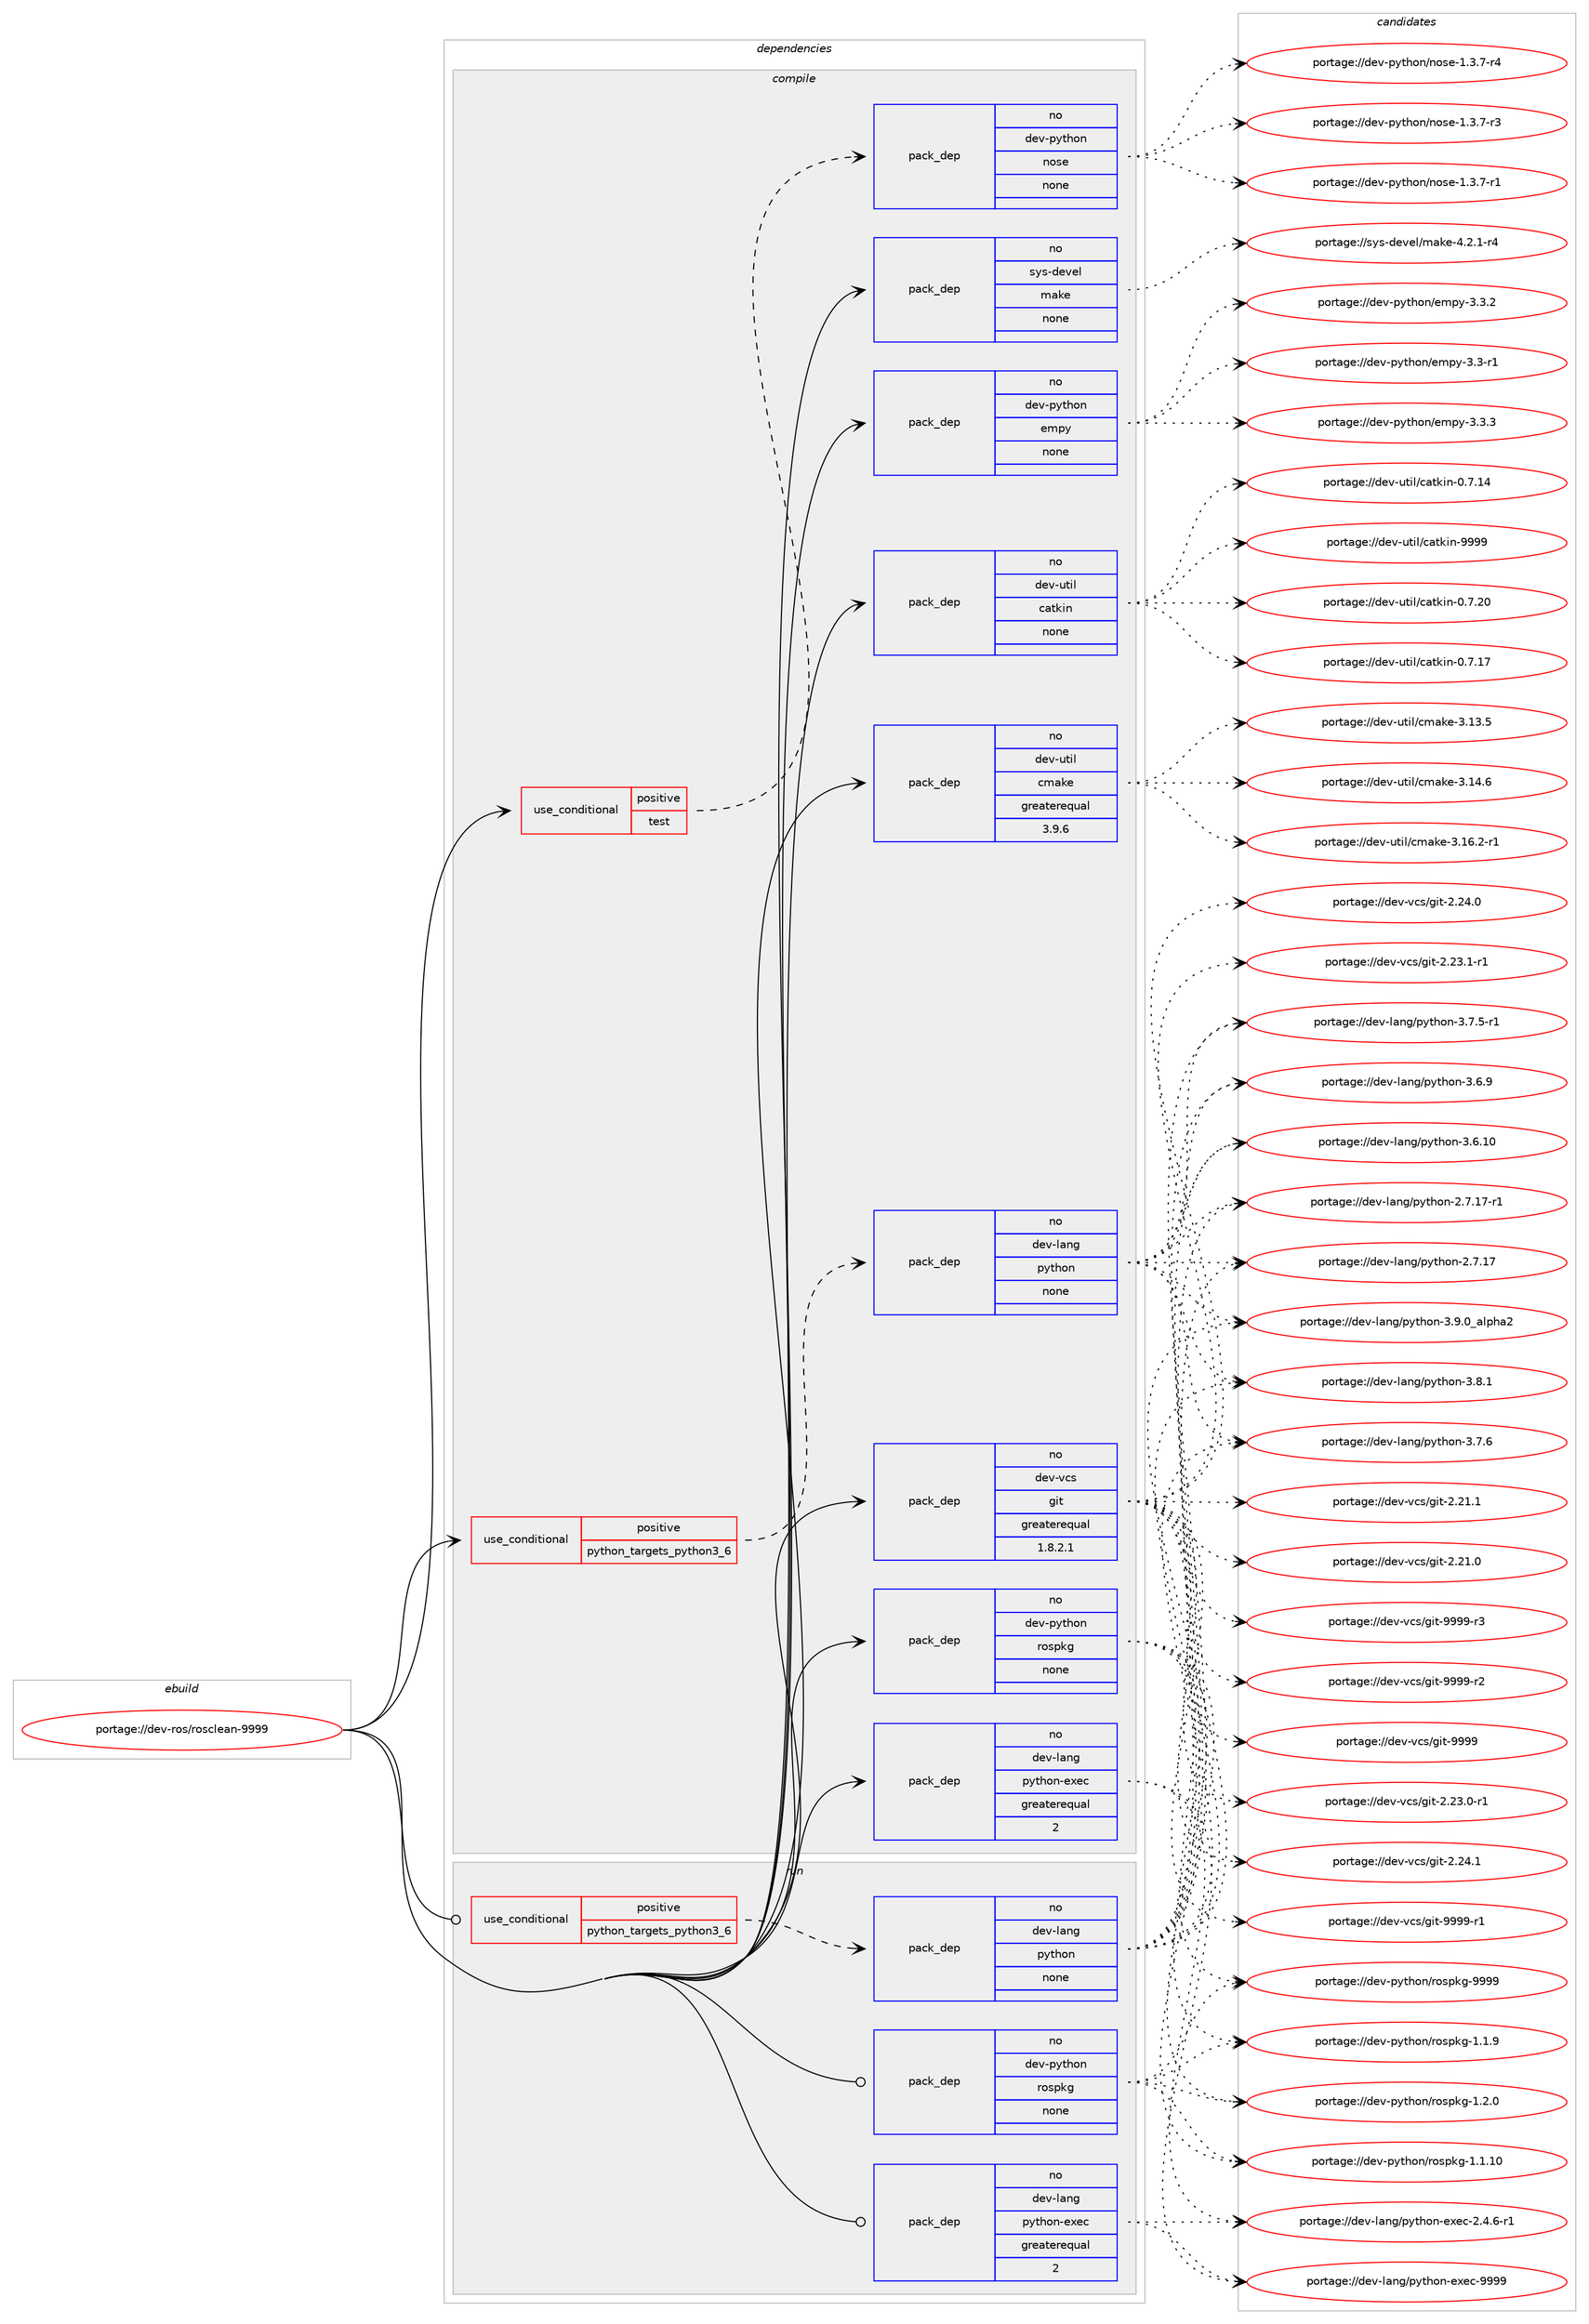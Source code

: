 digraph prolog {

# *************
# Graph options
# *************

newrank=true;
concentrate=true;
compound=true;
graph [rankdir=LR,fontname=Helvetica,fontsize=10,ranksep=1.5];#, ranksep=2.5, nodesep=0.2];
edge  [arrowhead=vee];
node  [fontname=Helvetica,fontsize=10];

# **********
# The ebuild
# **********

subgraph cluster_leftcol {
color=gray;
rank=same;
label=<<i>ebuild</i>>;
id [label="portage://dev-ros/rosclean-9999", color=red, width=4, href="../dev-ros/rosclean-9999.svg"];
}

# ****************
# The dependencies
# ****************

subgraph cluster_midcol {
color=gray;
label=<<i>dependencies</i>>;
subgraph cluster_compile {
fillcolor="#eeeeee";
style=filled;
label=<<i>compile</i>>;
subgraph cond98263 {
dependency389471 [label=<<TABLE BORDER="0" CELLBORDER="1" CELLSPACING="0" CELLPADDING="4"><TR><TD ROWSPAN="3" CELLPADDING="10">use_conditional</TD></TR><TR><TD>positive</TD></TR><TR><TD>python_targets_python3_6</TD></TR></TABLE>>, shape=none, color=red];
subgraph pack286355 {
dependency389472 [label=<<TABLE BORDER="0" CELLBORDER="1" CELLSPACING="0" CELLPADDING="4" WIDTH="220"><TR><TD ROWSPAN="6" CELLPADDING="30">pack_dep</TD></TR><TR><TD WIDTH="110">no</TD></TR><TR><TD>dev-lang</TD></TR><TR><TD>python</TD></TR><TR><TD>none</TD></TR><TR><TD></TD></TR></TABLE>>, shape=none, color=blue];
}
dependency389471:e -> dependency389472:w [weight=20,style="dashed",arrowhead="vee"];
}
id:e -> dependency389471:w [weight=20,style="solid",arrowhead="vee"];
subgraph cond98264 {
dependency389473 [label=<<TABLE BORDER="0" CELLBORDER="1" CELLSPACING="0" CELLPADDING="4"><TR><TD ROWSPAN="3" CELLPADDING="10">use_conditional</TD></TR><TR><TD>positive</TD></TR><TR><TD>test</TD></TR></TABLE>>, shape=none, color=red];
subgraph pack286356 {
dependency389474 [label=<<TABLE BORDER="0" CELLBORDER="1" CELLSPACING="0" CELLPADDING="4" WIDTH="220"><TR><TD ROWSPAN="6" CELLPADDING="30">pack_dep</TD></TR><TR><TD WIDTH="110">no</TD></TR><TR><TD>dev-python</TD></TR><TR><TD>nose</TD></TR><TR><TD>none</TD></TR><TR><TD></TD></TR></TABLE>>, shape=none, color=blue];
}
dependency389473:e -> dependency389474:w [weight=20,style="dashed",arrowhead="vee"];
}
id:e -> dependency389473:w [weight=20,style="solid",arrowhead="vee"];
subgraph pack286357 {
dependency389475 [label=<<TABLE BORDER="0" CELLBORDER="1" CELLSPACING="0" CELLPADDING="4" WIDTH="220"><TR><TD ROWSPAN="6" CELLPADDING="30">pack_dep</TD></TR><TR><TD WIDTH="110">no</TD></TR><TR><TD>dev-lang</TD></TR><TR><TD>python-exec</TD></TR><TR><TD>greaterequal</TD></TR><TR><TD>2</TD></TR></TABLE>>, shape=none, color=blue];
}
id:e -> dependency389475:w [weight=20,style="solid",arrowhead="vee"];
subgraph pack286358 {
dependency389476 [label=<<TABLE BORDER="0" CELLBORDER="1" CELLSPACING="0" CELLPADDING="4" WIDTH="220"><TR><TD ROWSPAN="6" CELLPADDING="30">pack_dep</TD></TR><TR><TD WIDTH="110">no</TD></TR><TR><TD>dev-python</TD></TR><TR><TD>empy</TD></TR><TR><TD>none</TD></TR><TR><TD></TD></TR></TABLE>>, shape=none, color=blue];
}
id:e -> dependency389476:w [weight=20,style="solid",arrowhead="vee"];
subgraph pack286359 {
dependency389477 [label=<<TABLE BORDER="0" CELLBORDER="1" CELLSPACING="0" CELLPADDING="4" WIDTH="220"><TR><TD ROWSPAN="6" CELLPADDING="30">pack_dep</TD></TR><TR><TD WIDTH="110">no</TD></TR><TR><TD>dev-python</TD></TR><TR><TD>rospkg</TD></TR><TR><TD>none</TD></TR><TR><TD></TD></TR></TABLE>>, shape=none, color=blue];
}
id:e -> dependency389477:w [weight=20,style="solid",arrowhead="vee"];
subgraph pack286360 {
dependency389478 [label=<<TABLE BORDER="0" CELLBORDER="1" CELLSPACING="0" CELLPADDING="4" WIDTH="220"><TR><TD ROWSPAN="6" CELLPADDING="30">pack_dep</TD></TR><TR><TD WIDTH="110">no</TD></TR><TR><TD>dev-util</TD></TR><TR><TD>catkin</TD></TR><TR><TD>none</TD></TR><TR><TD></TD></TR></TABLE>>, shape=none, color=blue];
}
id:e -> dependency389478:w [weight=20,style="solid",arrowhead="vee"];
subgraph pack286361 {
dependency389479 [label=<<TABLE BORDER="0" CELLBORDER="1" CELLSPACING="0" CELLPADDING="4" WIDTH="220"><TR><TD ROWSPAN="6" CELLPADDING="30">pack_dep</TD></TR><TR><TD WIDTH="110">no</TD></TR><TR><TD>dev-util</TD></TR><TR><TD>cmake</TD></TR><TR><TD>greaterequal</TD></TR><TR><TD>3.9.6</TD></TR></TABLE>>, shape=none, color=blue];
}
id:e -> dependency389479:w [weight=20,style="solid",arrowhead="vee"];
subgraph pack286362 {
dependency389480 [label=<<TABLE BORDER="0" CELLBORDER="1" CELLSPACING="0" CELLPADDING="4" WIDTH="220"><TR><TD ROWSPAN="6" CELLPADDING="30">pack_dep</TD></TR><TR><TD WIDTH="110">no</TD></TR><TR><TD>dev-vcs</TD></TR><TR><TD>git</TD></TR><TR><TD>greaterequal</TD></TR><TR><TD>1.8.2.1</TD></TR></TABLE>>, shape=none, color=blue];
}
id:e -> dependency389480:w [weight=20,style="solid",arrowhead="vee"];
subgraph pack286363 {
dependency389481 [label=<<TABLE BORDER="0" CELLBORDER="1" CELLSPACING="0" CELLPADDING="4" WIDTH="220"><TR><TD ROWSPAN="6" CELLPADDING="30">pack_dep</TD></TR><TR><TD WIDTH="110">no</TD></TR><TR><TD>sys-devel</TD></TR><TR><TD>make</TD></TR><TR><TD>none</TD></TR><TR><TD></TD></TR></TABLE>>, shape=none, color=blue];
}
id:e -> dependency389481:w [weight=20,style="solid",arrowhead="vee"];
}
subgraph cluster_compileandrun {
fillcolor="#eeeeee";
style=filled;
label=<<i>compile and run</i>>;
}
subgraph cluster_run {
fillcolor="#eeeeee";
style=filled;
label=<<i>run</i>>;
subgraph cond98265 {
dependency389482 [label=<<TABLE BORDER="0" CELLBORDER="1" CELLSPACING="0" CELLPADDING="4"><TR><TD ROWSPAN="3" CELLPADDING="10">use_conditional</TD></TR><TR><TD>positive</TD></TR><TR><TD>python_targets_python3_6</TD></TR></TABLE>>, shape=none, color=red];
subgraph pack286364 {
dependency389483 [label=<<TABLE BORDER="0" CELLBORDER="1" CELLSPACING="0" CELLPADDING="4" WIDTH="220"><TR><TD ROWSPAN="6" CELLPADDING="30">pack_dep</TD></TR><TR><TD WIDTH="110">no</TD></TR><TR><TD>dev-lang</TD></TR><TR><TD>python</TD></TR><TR><TD>none</TD></TR><TR><TD></TD></TR></TABLE>>, shape=none, color=blue];
}
dependency389482:e -> dependency389483:w [weight=20,style="dashed",arrowhead="vee"];
}
id:e -> dependency389482:w [weight=20,style="solid",arrowhead="odot"];
subgraph pack286365 {
dependency389484 [label=<<TABLE BORDER="0" CELLBORDER="1" CELLSPACING="0" CELLPADDING="4" WIDTH="220"><TR><TD ROWSPAN="6" CELLPADDING="30">pack_dep</TD></TR><TR><TD WIDTH="110">no</TD></TR><TR><TD>dev-lang</TD></TR><TR><TD>python-exec</TD></TR><TR><TD>greaterequal</TD></TR><TR><TD>2</TD></TR></TABLE>>, shape=none, color=blue];
}
id:e -> dependency389484:w [weight=20,style="solid",arrowhead="odot"];
subgraph pack286366 {
dependency389485 [label=<<TABLE BORDER="0" CELLBORDER="1" CELLSPACING="0" CELLPADDING="4" WIDTH="220"><TR><TD ROWSPAN="6" CELLPADDING="30">pack_dep</TD></TR><TR><TD WIDTH="110">no</TD></TR><TR><TD>dev-python</TD></TR><TR><TD>rospkg</TD></TR><TR><TD>none</TD></TR><TR><TD></TD></TR></TABLE>>, shape=none, color=blue];
}
id:e -> dependency389485:w [weight=20,style="solid",arrowhead="odot"];
}
}

# **************
# The candidates
# **************

subgraph cluster_choices {
rank=same;
color=gray;
label=<<i>candidates</i>>;

subgraph choice286355 {
color=black;
nodesep=1;
choice10010111845108971101034711212111610411111045514657464895971081121049750 [label="portage://dev-lang/python-3.9.0_alpha2", color=red, width=4,href="../dev-lang/python-3.9.0_alpha2.svg"];
choice100101118451089711010347112121116104111110455146564649 [label="portage://dev-lang/python-3.8.1", color=red, width=4,href="../dev-lang/python-3.8.1.svg"];
choice100101118451089711010347112121116104111110455146554654 [label="portage://dev-lang/python-3.7.6", color=red, width=4,href="../dev-lang/python-3.7.6.svg"];
choice1001011184510897110103471121211161041111104551465546534511449 [label="portage://dev-lang/python-3.7.5-r1", color=red, width=4,href="../dev-lang/python-3.7.5-r1.svg"];
choice100101118451089711010347112121116104111110455146544657 [label="portage://dev-lang/python-3.6.9", color=red, width=4,href="../dev-lang/python-3.6.9.svg"];
choice10010111845108971101034711212111610411111045514654464948 [label="portage://dev-lang/python-3.6.10", color=red, width=4,href="../dev-lang/python-3.6.10.svg"];
choice100101118451089711010347112121116104111110455046554649554511449 [label="portage://dev-lang/python-2.7.17-r1", color=red, width=4,href="../dev-lang/python-2.7.17-r1.svg"];
choice10010111845108971101034711212111610411111045504655464955 [label="portage://dev-lang/python-2.7.17", color=red, width=4,href="../dev-lang/python-2.7.17.svg"];
dependency389472:e -> choice10010111845108971101034711212111610411111045514657464895971081121049750:w [style=dotted,weight="100"];
dependency389472:e -> choice100101118451089711010347112121116104111110455146564649:w [style=dotted,weight="100"];
dependency389472:e -> choice100101118451089711010347112121116104111110455146554654:w [style=dotted,weight="100"];
dependency389472:e -> choice1001011184510897110103471121211161041111104551465546534511449:w [style=dotted,weight="100"];
dependency389472:e -> choice100101118451089711010347112121116104111110455146544657:w [style=dotted,weight="100"];
dependency389472:e -> choice10010111845108971101034711212111610411111045514654464948:w [style=dotted,weight="100"];
dependency389472:e -> choice100101118451089711010347112121116104111110455046554649554511449:w [style=dotted,weight="100"];
dependency389472:e -> choice10010111845108971101034711212111610411111045504655464955:w [style=dotted,weight="100"];
}
subgraph choice286356 {
color=black;
nodesep=1;
choice10010111845112121116104111110471101111151014549465146554511452 [label="portage://dev-python/nose-1.3.7-r4", color=red, width=4,href="../dev-python/nose-1.3.7-r4.svg"];
choice10010111845112121116104111110471101111151014549465146554511451 [label="portage://dev-python/nose-1.3.7-r3", color=red, width=4,href="../dev-python/nose-1.3.7-r3.svg"];
choice10010111845112121116104111110471101111151014549465146554511449 [label="portage://dev-python/nose-1.3.7-r1", color=red, width=4,href="../dev-python/nose-1.3.7-r1.svg"];
dependency389474:e -> choice10010111845112121116104111110471101111151014549465146554511452:w [style=dotted,weight="100"];
dependency389474:e -> choice10010111845112121116104111110471101111151014549465146554511451:w [style=dotted,weight="100"];
dependency389474:e -> choice10010111845112121116104111110471101111151014549465146554511449:w [style=dotted,weight="100"];
}
subgraph choice286357 {
color=black;
nodesep=1;
choice10010111845108971101034711212111610411111045101120101994557575757 [label="portage://dev-lang/python-exec-9999", color=red, width=4,href="../dev-lang/python-exec-9999.svg"];
choice10010111845108971101034711212111610411111045101120101994550465246544511449 [label="portage://dev-lang/python-exec-2.4.6-r1", color=red, width=4,href="../dev-lang/python-exec-2.4.6-r1.svg"];
dependency389475:e -> choice10010111845108971101034711212111610411111045101120101994557575757:w [style=dotted,weight="100"];
dependency389475:e -> choice10010111845108971101034711212111610411111045101120101994550465246544511449:w [style=dotted,weight="100"];
}
subgraph choice286358 {
color=black;
nodesep=1;
choice1001011184511212111610411111047101109112121455146514651 [label="portage://dev-python/empy-3.3.3", color=red, width=4,href="../dev-python/empy-3.3.3.svg"];
choice1001011184511212111610411111047101109112121455146514650 [label="portage://dev-python/empy-3.3.2", color=red, width=4,href="../dev-python/empy-3.3.2.svg"];
choice1001011184511212111610411111047101109112121455146514511449 [label="portage://dev-python/empy-3.3-r1", color=red, width=4,href="../dev-python/empy-3.3-r1.svg"];
dependency389476:e -> choice1001011184511212111610411111047101109112121455146514651:w [style=dotted,weight="100"];
dependency389476:e -> choice1001011184511212111610411111047101109112121455146514650:w [style=dotted,weight="100"];
dependency389476:e -> choice1001011184511212111610411111047101109112121455146514511449:w [style=dotted,weight="100"];
}
subgraph choice286359 {
color=black;
nodesep=1;
choice10010111845112121116104111110471141111151121071034557575757 [label="portage://dev-python/rospkg-9999", color=red, width=4,href="../dev-python/rospkg-9999.svg"];
choice1001011184511212111610411111047114111115112107103454946504648 [label="portage://dev-python/rospkg-1.2.0", color=red, width=4,href="../dev-python/rospkg-1.2.0.svg"];
choice1001011184511212111610411111047114111115112107103454946494657 [label="portage://dev-python/rospkg-1.1.9", color=red, width=4,href="../dev-python/rospkg-1.1.9.svg"];
choice100101118451121211161041111104711411111511210710345494649464948 [label="portage://dev-python/rospkg-1.1.10", color=red, width=4,href="../dev-python/rospkg-1.1.10.svg"];
dependency389477:e -> choice10010111845112121116104111110471141111151121071034557575757:w [style=dotted,weight="100"];
dependency389477:e -> choice1001011184511212111610411111047114111115112107103454946504648:w [style=dotted,weight="100"];
dependency389477:e -> choice1001011184511212111610411111047114111115112107103454946494657:w [style=dotted,weight="100"];
dependency389477:e -> choice100101118451121211161041111104711411111511210710345494649464948:w [style=dotted,weight="100"];
}
subgraph choice286360 {
color=black;
nodesep=1;
choice100101118451171161051084799971161071051104557575757 [label="portage://dev-util/catkin-9999", color=red, width=4,href="../dev-util/catkin-9999.svg"];
choice1001011184511711610510847999711610710511045484655465048 [label="portage://dev-util/catkin-0.7.20", color=red, width=4,href="../dev-util/catkin-0.7.20.svg"];
choice1001011184511711610510847999711610710511045484655464955 [label="portage://dev-util/catkin-0.7.17", color=red, width=4,href="../dev-util/catkin-0.7.17.svg"];
choice1001011184511711610510847999711610710511045484655464952 [label="portage://dev-util/catkin-0.7.14", color=red, width=4,href="../dev-util/catkin-0.7.14.svg"];
dependency389478:e -> choice100101118451171161051084799971161071051104557575757:w [style=dotted,weight="100"];
dependency389478:e -> choice1001011184511711610510847999711610710511045484655465048:w [style=dotted,weight="100"];
dependency389478:e -> choice1001011184511711610510847999711610710511045484655464955:w [style=dotted,weight="100"];
dependency389478:e -> choice1001011184511711610510847999711610710511045484655464952:w [style=dotted,weight="100"];
}
subgraph choice286361 {
color=black;
nodesep=1;
choice10010111845117116105108479910997107101455146495446504511449 [label="portage://dev-util/cmake-3.16.2-r1", color=red, width=4,href="../dev-util/cmake-3.16.2-r1.svg"];
choice1001011184511711610510847991099710710145514649524654 [label="portage://dev-util/cmake-3.14.6", color=red, width=4,href="../dev-util/cmake-3.14.6.svg"];
choice1001011184511711610510847991099710710145514649514653 [label="portage://dev-util/cmake-3.13.5", color=red, width=4,href="../dev-util/cmake-3.13.5.svg"];
dependency389479:e -> choice10010111845117116105108479910997107101455146495446504511449:w [style=dotted,weight="100"];
dependency389479:e -> choice1001011184511711610510847991099710710145514649524654:w [style=dotted,weight="100"];
dependency389479:e -> choice1001011184511711610510847991099710710145514649514653:w [style=dotted,weight="100"];
}
subgraph choice286362 {
color=black;
nodesep=1;
choice10010111845118991154710310511645575757574511451 [label="portage://dev-vcs/git-9999-r3", color=red, width=4,href="../dev-vcs/git-9999-r3.svg"];
choice10010111845118991154710310511645575757574511450 [label="portage://dev-vcs/git-9999-r2", color=red, width=4,href="../dev-vcs/git-9999-r2.svg"];
choice10010111845118991154710310511645575757574511449 [label="portage://dev-vcs/git-9999-r1", color=red, width=4,href="../dev-vcs/git-9999-r1.svg"];
choice1001011184511899115471031051164557575757 [label="portage://dev-vcs/git-9999", color=red, width=4,href="../dev-vcs/git-9999.svg"];
choice10010111845118991154710310511645504650524649 [label="portage://dev-vcs/git-2.24.1", color=red, width=4,href="../dev-vcs/git-2.24.1.svg"];
choice10010111845118991154710310511645504650524648 [label="portage://dev-vcs/git-2.24.0", color=red, width=4,href="../dev-vcs/git-2.24.0.svg"];
choice100101118451189911547103105116455046505146494511449 [label="portage://dev-vcs/git-2.23.1-r1", color=red, width=4,href="../dev-vcs/git-2.23.1-r1.svg"];
choice100101118451189911547103105116455046505146484511449 [label="portage://dev-vcs/git-2.23.0-r1", color=red, width=4,href="../dev-vcs/git-2.23.0-r1.svg"];
choice10010111845118991154710310511645504650494649 [label="portage://dev-vcs/git-2.21.1", color=red, width=4,href="../dev-vcs/git-2.21.1.svg"];
choice10010111845118991154710310511645504650494648 [label="portage://dev-vcs/git-2.21.0", color=red, width=4,href="../dev-vcs/git-2.21.0.svg"];
dependency389480:e -> choice10010111845118991154710310511645575757574511451:w [style=dotted,weight="100"];
dependency389480:e -> choice10010111845118991154710310511645575757574511450:w [style=dotted,weight="100"];
dependency389480:e -> choice10010111845118991154710310511645575757574511449:w [style=dotted,weight="100"];
dependency389480:e -> choice1001011184511899115471031051164557575757:w [style=dotted,weight="100"];
dependency389480:e -> choice10010111845118991154710310511645504650524649:w [style=dotted,weight="100"];
dependency389480:e -> choice10010111845118991154710310511645504650524648:w [style=dotted,weight="100"];
dependency389480:e -> choice100101118451189911547103105116455046505146494511449:w [style=dotted,weight="100"];
dependency389480:e -> choice100101118451189911547103105116455046505146484511449:w [style=dotted,weight="100"];
dependency389480:e -> choice10010111845118991154710310511645504650494649:w [style=dotted,weight="100"];
dependency389480:e -> choice10010111845118991154710310511645504650494648:w [style=dotted,weight="100"];
}
subgraph choice286363 {
color=black;
nodesep=1;
choice1151211154510010111810110847109971071014552465046494511452 [label="portage://sys-devel/make-4.2.1-r4", color=red, width=4,href="../sys-devel/make-4.2.1-r4.svg"];
dependency389481:e -> choice1151211154510010111810110847109971071014552465046494511452:w [style=dotted,weight="100"];
}
subgraph choice286364 {
color=black;
nodesep=1;
choice10010111845108971101034711212111610411111045514657464895971081121049750 [label="portage://dev-lang/python-3.9.0_alpha2", color=red, width=4,href="../dev-lang/python-3.9.0_alpha2.svg"];
choice100101118451089711010347112121116104111110455146564649 [label="portage://dev-lang/python-3.8.1", color=red, width=4,href="../dev-lang/python-3.8.1.svg"];
choice100101118451089711010347112121116104111110455146554654 [label="portage://dev-lang/python-3.7.6", color=red, width=4,href="../dev-lang/python-3.7.6.svg"];
choice1001011184510897110103471121211161041111104551465546534511449 [label="portage://dev-lang/python-3.7.5-r1", color=red, width=4,href="../dev-lang/python-3.7.5-r1.svg"];
choice100101118451089711010347112121116104111110455146544657 [label="portage://dev-lang/python-3.6.9", color=red, width=4,href="../dev-lang/python-3.6.9.svg"];
choice10010111845108971101034711212111610411111045514654464948 [label="portage://dev-lang/python-3.6.10", color=red, width=4,href="../dev-lang/python-3.6.10.svg"];
choice100101118451089711010347112121116104111110455046554649554511449 [label="portage://dev-lang/python-2.7.17-r1", color=red, width=4,href="../dev-lang/python-2.7.17-r1.svg"];
choice10010111845108971101034711212111610411111045504655464955 [label="portage://dev-lang/python-2.7.17", color=red, width=4,href="../dev-lang/python-2.7.17.svg"];
dependency389483:e -> choice10010111845108971101034711212111610411111045514657464895971081121049750:w [style=dotted,weight="100"];
dependency389483:e -> choice100101118451089711010347112121116104111110455146564649:w [style=dotted,weight="100"];
dependency389483:e -> choice100101118451089711010347112121116104111110455146554654:w [style=dotted,weight="100"];
dependency389483:e -> choice1001011184510897110103471121211161041111104551465546534511449:w [style=dotted,weight="100"];
dependency389483:e -> choice100101118451089711010347112121116104111110455146544657:w [style=dotted,weight="100"];
dependency389483:e -> choice10010111845108971101034711212111610411111045514654464948:w [style=dotted,weight="100"];
dependency389483:e -> choice100101118451089711010347112121116104111110455046554649554511449:w [style=dotted,weight="100"];
dependency389483:e -> choice10010111845108971101034711212111610411111045504655464955:w [style=dotted,weight="100"];
}
subgraph choice286365 {
color=black;
nodesep=1;
choice10010111845108971101034711212111610411111045101120101994557575757 [label="portage://dev-lang/python-exec-9999", color=red, width=4,href="../dev-lang/python-exec-9999.svg"];
choice10010111845108971101034711212111610411111045101120101994550465246544511449 [label="portage://dev-lang/python-exec-2.4.6-r1", color=red, width=4,href="../dev-lang/python-exec-2.4.6-r1.svg"];
dependency389484:e -> choice10010111845108971101034711212111610411111045101120101994557575757:w [style=dotted,weight="100"];
dependency389484:e -> choice10010111845108971101034711212111610411111045101120101994550465246544511449:w [style=dotted,weight="100"];
}
subgraph choice286366 {
color=black;
nodesep=1;
choice10010111845112121116104111110471141111151121071034557575757 [label="portage://dev-python/rospkg-9999", color=red, width=4,href="../dev-python/rospkg-9999.svg"];
choice1001011184511212111610411111047114111115112107103454946504648 [label="portage://dev-python/rospkg-1.2.0", color=red, width=4,href="../dev-python/rospkg-1.2.0.svg"];
choice1001011184511212111610411111047114111115112107103454946494657 [label="portage://dev-python/rospkg-1.1.9", color=red, width=4,href="../dev-python/rospkg-1.1.9.svg"];
choice100101118451121211161041111104711411111511210710345494649464948 [label="portage://dev-python/rospkg-1.1.10", color=red, width=4,href="../dev-python/rospkg-1.1.10.svg"];
dependency389485:e -> choice10010111845112121116104111110471141111151121071034557575757:w [style=dotted,weight="100"];
dependency389485:e -> choice1001011184511212111610411111047114111115112107103454946504648:w [style=dotted,weight="100"];
dependency389485:e -> choice1001011184511212111610411111047114111115112107103454946494657:w [style=dotted,weight="100"];
dependency389485:e -> choice100101118451121211161041111104711411111511210710345494649464948:w [style=dotted,weight="100"];
}
}

}
